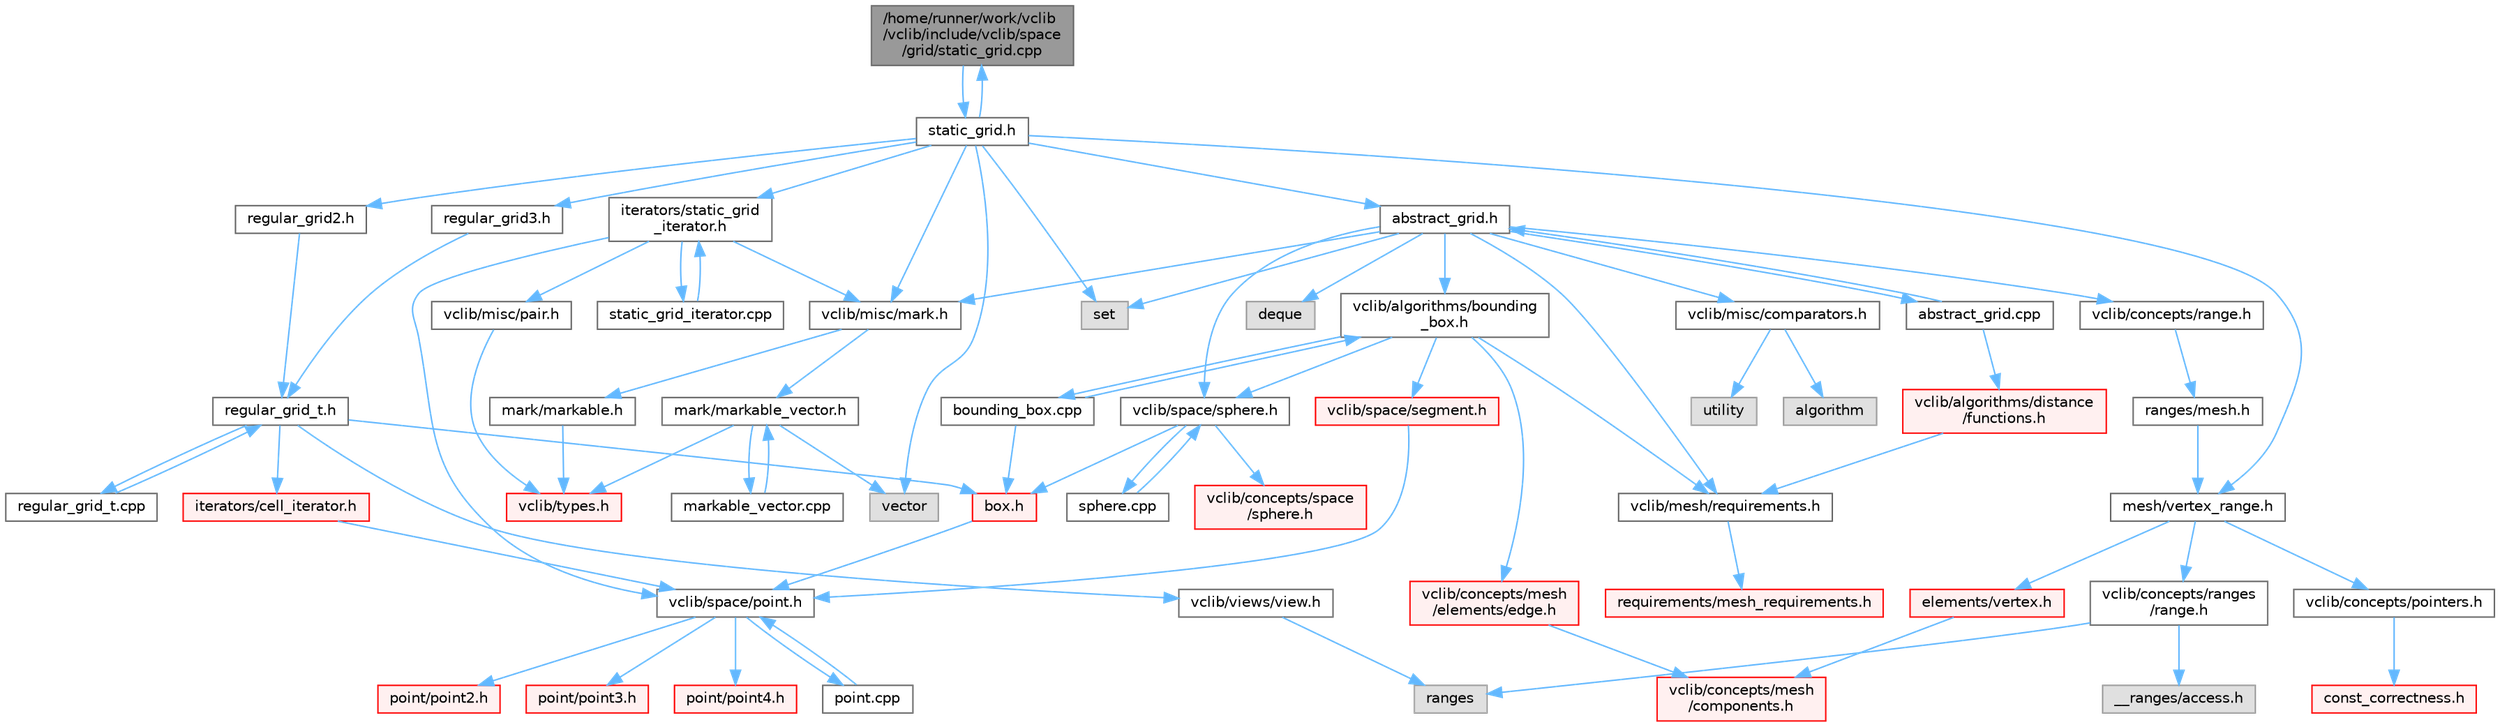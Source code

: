 digraph "/home/runner/work/vclib/vclib/include/vclib/space/grid/static_grid.cpp"
{
 // LATEX_PDF_SIZE
  bgcolor="transparent";
  edge [fontname=Helvetica,fontsize=10,labelfontname=Helvetica,labelfontsize=10];
  node [fontname=Helvetica,fontsize=10,shape=box,height=0.2,width=0.4];
  Node1 [label="/home/runner/work/vclib\l/vclib/include/vclib/space\l/grid/static_grid.cpp",height=0.2,width=0.4,color="gray40", fillcolor="grey60", style="filled", fontcolor="black",tooltip=" "];
  Node1 -> Node2 [color="steelblue1",style="solid"];
  Node2 [label="static_grid.h",height=0.2,width=0.4,color="grey40", fillcolor="white", style="filled",URL="$static__grid_8h.html",tooltip=" "];
  Node2 -> Node3 [color="steelblue1",style="solid"];
  Node3 [label="set",height=0.2,width=0.4,color="grey60", fillcolor="#E0E0E0", style="filled",tooltip=" "];
  Node2 -> Node4 [color="steelblue1",style="solid"];
  Node4 [label="vector",height=0.2,width=0.4,color="grey60", fillcolor="#E0E0E0", style="filled",tooltip=" "];
  Node2 -> Node5 [color="steelblue1",style="solid"];
  Node5 [label="vclib/misc/mark.h",height=0.2,width=0.4,color="grey40", fillcolor="white", style="filled",URL="$misc_2mark_8h.html",tooltip=" "];
  Node5 -> Node6 [color="steelblue1",style="solid"];
  Node6 [label="mark/markable.h",height=0.2,width=0.4,color="grey40", fillcolor="white", style="filled",URL="$markable_8h.html",tooltip=" "];
  Node6 -> Node7 [color="steelblue1",style="solid"];
  Node7 [label="vclib/types.h",height=0.2,width=0.4,color="red", fillcolor="#FFF0F0", style="filled",URL="$types_8h.html",tooltip=" "];
  Node5 -> Node18 [color="steelblue1",style="solid"];
  Node18 [label="mark/markable_vector.h",height=0.2,width=0.4,color="grey40", fillcolor="white", style="filled",URL="$markable__vector_8h.html",tooltip=" "];
  Node18 -> Node4 [color="steelblue1",style="solid"];
  Node18 -> Node7 [color="steelblue1",style="solid"];
  Node18 -> Node19 [color="steelblue1",style="solid"];
  Node19 [label="markable_vector.cpp",height=0.2,width=0.4,color="grey40", fillcolor="white", style="filled",URL="$markable__vector_8cpp.html",tooltip=" "];
  Node19 -> Node18 [color="steelblue1",style="solid"];
  Node2 -> Node20 [color="steelblue1",style="solid"];
  Node20 [label="abstract_grid.h",height=0.2,width=0.4,color="grey40", fillcolor="white", style="filled",URL="$abstract__grid_8h.html",tooltip=" "];
  Node20 -> Node21 [color="steelblue1",style="solid"];
  Node21 [label="deque",height=0.2,width=0.4,color="grey60", fillcolor="#E0E0E0", style="filled",tooltip=" "];
  Node20 -> Node3 [color="steelblue1",style="solid"];
  Node20 -> Node22 [color="steelblue1",style="solid"];
  Node22 [label="vclib/algorithms/bounding\l_box.h",height=0.2,width=0.4,color="grey40", fillcolor="white", style="filled",URL="$algorithms_2bounding__box_8h.html",tooltip=" "];
  Node22 -> Node23 [color="steelblue1",style="solid"];
  Node23 [label="vclib/concepts/mesh\l/elements/edge.h",height=0.2,width=0.4,color="red", fillcolor="#FFF0F0", style="filled",URL="$concepts_2mesh_2elements_2edge_8h.html",tooltip=" "];
  Node23 -> Node24 [color="steelblue1",style="solid"];
  Node24 [label="vclib/concepts/mesh\l/components.h",height=0.2,width=0.4,color="red", fillcolor="#FFF0F0", style="filled",URL="$concepts_2mesh_2components_8h.html",tooltip=" "];
  Node22 -> Node70 [color="steelblue1",style="solid"];
  Node70 [label="vclib/mesh/requirements.h",height=0.2,width=0.4,color="grey40", fillcolor="white", style="filled",URL="$requirements_8h.html",tooltip=" "];
  Node70 -> Node71 [color="steelblue1",style="solid"];
  Node71 [label="requirements/mesh_requirements.h",height=0.2,width=0.4,color="red", fillcolor="#FFF0F0", style="filled",URL="$mesh__requirements_8h.html",tooltip=" "];
  Node22 -> Node189 [color="steelblue1",style="solid"];
  Node189 [label="vclib/space/segment.h",height=0.2,width=0.4,color="red", fillcolor="#FFF0F0", style="filled",URL="$space_2segment_8h.html",tooltip=" "];
  Node189 -> Node49 [color="steelblue1",style="solid"];
  Node49 [label="vclib/space/point.h",height=0.2,width=0.4,color="grey40", fillcolor="white", style="filled",URL="$space_2point_8h.html",tooltip=" "];
  Node49 -> Node50 [color="steelblue1",style="solid"];
  Node50 [label="point/point2.h",height=0.2,width=0.4,color="red", fillcolor="#FFF0F0", style="filled",URL="$point2_8h.html",tooltip=" "];
  Node49 -> Node51 [color="steelblue1",style="solid"];
  Node51 [label="point/point3.h",height=0.2,width=0.4,color="red", fillcolor="#FFF0F0", style="filled",URL="$point3_8h.html",tooltip=" "];
  Node49 -> Node33 [color="steelblue1",style="solid"];
  Node33 [label="point/point4.h",height=0.2,width=0.4,color="red", fillcolor="#FFF0F0", style="filled",URL="$point4_8h.html",tooltip=" "];
  Node49 -> Node52 [color="steelblue1",style="solid"];
  Node52 [label="point.cpp",height=0.2,width=0.4,color="grey40", fillcolor="white", style="filled",URL="$point_8cpp.html",tooltip=" "];
  Node52 -> Node49 [color="steelblue1",style="solid"];
  Node22 -> Node192 [color="steelblue1",style="solid"];
  Node192 [label="vclib/space/sphere.h",height=0.2,width=0.4,color="grey40", fillcolor="white", style="filled",URL="$space_2sphere_8h.html",tooltip=" "];
  Node192 -> Node193 [color="steelblue1",style="solid"];
  Node193 [label="vclib/concepts/space\l/sphere.h",height=0.2,width=0.4,color="red", fillcolor="#FFF0F0", style="filled",URL="$concepts_2space_2sphere_8h.html",tooltip=" "];
  Node192 -> Node194 [color="steelblue1",style="solid"];
  Node194 [label="box.h",height=0.2,width=0.4,color="red", fillcolor="#FFF0F0", style="filled",URL="$space_2box_8h.html",tooltip=" "];
  Node194 -> Node49 [color="steelblue1",style="solid"];
  Node192 -> Node199 [color="steelblue1",style="solid"];
  Node199 [label="sphere.cpp",height=0.2,width=0.4,color="grey40", fillcolor="white", style="filled",URL="$space_2sphere_8cpp.html",tooltip=" "];
  Node199 -> Node192 [color="steelblue1",style="solid"];
  Node22 -> Node200 [color="steelblue1",style="solid"];
  Node200 [label="bounding_box.cpp",height=0.2,width=0.4,color="grey40", fillcolor="white", style="filled",URL="$algorithms_2bounding__box_8cpp.html",tooltip=" "];
  Node200 -> Node22 [color="steelblue1",style="solid"];
  Node200 -> Node194 [color="steelblue1",style="solid"];
  Node20 -> Node201 [color="steelblue1",style="solid"];
  Node201 [label="vclib/concepts/range.h",height=0.2,width=0.4,color="grey40", fillcolor="white", style="filled",URL="$range_8h.html",tooltip=" "];
  Node201 -> Node202 [color="steelblue1",style="solid"];
  Node202 [label="ranges/mesh.h",height=0.2,width=0.4,color="grey40", fillcolor="white", style="filled",URL="$concepts_2ranges_2mesh_8h.html",tooltip=" "];
  Node202 -> Node203 [color="steelblue1",style="solid"];
  Node203 [label="mesh/vertex_range.h",height=0.2,width=0.4,color="grey40", fillcolor="white", style="filled",URL="$vertex__range_8h.html",tooltip=" "];
  Node203 -> Node204 [color="steelblue1",style="solid"];
  Node204 [label="vclib/concepts/pointers.h",height=0.2,width=0.4,color="grey40", fillcolor="white", style="filled",URL="$concepts_2pointers_8h.html",tooltip=" "];
  Node204 -> Node205 [color="steelblue1",style="solid"];
  Node205 [label="const_correctness.h",height=0.2,width=0.4,color="red", fillcolor="#FFF0F0", style="filled",URL="$concepts_2const__correctness_8h.html",tooltip=" "];
  Node203 -> Node206 [color="steelblue1",style="solid"];
  Node206 [label="vclib/concepts/ranges\l/range.h",height=0.2,width=0.4,color="grey40", fillcolor="white", style="filled",URL="$ranges_2range_8h.html",tooltip=" "];
  Node206 -> Node207 [color="steelblue1",style="solid"];
  Node207 [label="__ranges/access.h",height=0.2,width=0.4,color="grey60", fillcolor="#E0E0E0", style="filled",tooltip=" "];
  Node206 -> Node99 [color="steelblue1",style="solid"];
  Node99 [label="ranges",height=0.2,width=0.4,color="grey60", fillcolor="#E0E0E0", style="filled",tooltip=" "];
  Node203 -> Node80 [color="steelblue1",style="solid"];
  Node80 [label="elements/vertex.h",height=0.2,width=0.4,color="red", fillcolor="#FFF0F0", style="filled",URL="$concepts_2mesh_2elements_2vertex_8h.html",tooltip=" "];
  Node80 -> Node24 [color="steelblue1",style="solid"];
  Node20 -> Node70 [color="steelblue1",style="solid"];
  Node20 -> Node208 [color="steelblue1",style="solid"];
  Node208 [label="vclib/misc/comparators.h",height=0.2,width=0.4,color="grey40", fillcolor="white", style="filled",URL="$comparators_8h.html",tooltip=" "];
  Node208 -> Node102 [color="steelblue1",style="solid"];
  Node102 [label="algorithm",height=0.2,width=0.4,color="grey60", fillcolor="#E0E0E0", style="filled",tooltip=" "];
  Node208 -> Node209 [color="steelblue1",style="solid"];
  Node209 [label="utility",height=0.2,width=0.4,color="grey60", fillcolor="#E0E0E0", style="filled",tooltip=" "];
  Node20 -> Node5 [color="steelblue1",style="solid"];
  Node20 -> Node192 [color="steelblue1",style="solid"];
  Node20 -> Node210 [color="steelblue1",style="solid"];
  Node210 [label="abstract_grid.cpp",height=0.2,width=0.4,color="grey40", fillcolor="white", style="filled",URL="$abstract__grid_8cpp.html",tooltip=" "];
  Node210 -> Node20 [color="steelblue1",style="solid"];
  Node210 -> Node211 [color="steelblue1",style="solid"];
  Node211 [label="vclib/algorithms/distance\l/functions.h",height=0.2,width=0.4,color="red", fillcolor="#FFF0F0", style="filled",URL="$distance_2functions_8h.html",tooltip=" "];
  Node211 -> Node70 [color="steelblue1",style="solid"];
  Node2 -> Node246 [color="steelblue1",style="solid"];
  Node246 [label="regular_grid2.h",height=0.2,width=0.4,color="grey40", fillcolor="white", style="filled",URL="$regular__grid2_8h.html",tooltip=" "];
  Node246 -> Node247 [color="steelblue1",style="solid"];
  Node247 [label="regular_grid_t.h",height=0.2,width=0.4,color="grey40", fillcolor="white", style="filled",URL="$regular__grid__t_8h.html",tooltip=" "];
  Node247 -> Node248 [color="steelblue1",style="solid"];
  Node248 [label="iterators/cell_iterator.h",height=0.2,width=0.4,color="red", fillcolor="#FFF0F0", style="filled",URL="$cell__iterator_8h.html",tooltip=" "];
  Node248 -> Node49 [color="steelblue1",style="solid"];
  Node247 -> Node98 [color="steelblue1",style="solid"];
  Node98 [label="vclib/views/view.h",height=0.2,width=0.4,color="grey40", fillcolor="white", style="filled",URL="$view_8h.html",tooltip=" "];
  Node98 -> Node99 [color="steelblue1",style="solid"];
  Node247 -> Node194 [color="steelblue1",style="solid"];
  Node247 -> Node250 [color="steelblue1",style="solid"];
  Node250 [label="regular_grid_t.cpp",height=0.2,width=0.4,color="grey40", fillcolor="white", style="filled",URL="$regular__grid__t_8cpp.html",tooltip=" "];
  Node250 -> Node247 [color="steelblue1",style="solid"];
  Node2 -> Node251 [color="steelblue1",style="solid"];
  Node251 [label="regular_grid3.h",height=0.2,width=0.4,color="grey40", fillcolor="white", style="filled",URL="$regular__grid3_8h.html",tooltip=" "];
  Node251 -> Node247 [color="steelblue1",style="solid"];
  Node2 -> Node252 [color="steelblue1",style="solid"];
  Node252 [label="iterators/static_grid\l_iterator.h",height=0.2,width=0.4,color="grey40", fillcolor="white", style="filled",URL="$static__grid__iterator_8h.html",tooltip=" "];
  Node252 -> Node5 [color="steelblue1",style="solid"];
  Node252 -> Node253 [color="steelblue1",style="solid"];
  Node253 [label="vclib/misc/pair.h",height=0.2,width=0.4,color="grey40", fillcolor="white", style="filled",URL="$pair_8h.html",tooltip=" "];
  Node253 -> Node7 [color="steelblue1",style="solid"];
  Node252 -> Node49 [color="steelblue1",style="solid"];
  Node252 -> Node254 [color="steelblue1",style="solid"];
  Node254 [label="static_grid_iterator.cpp",height=0.2,width=0.4,color="grey40", fillcolor="white", style="filled",URL="$static__grid__iterator_8cpp.html",tooltip=" "];
  Node254 -> Node252 [color="steelblue1",style="solid"];
  Node2 -> Node203 [color="steelblue1",style="solid"];
  Node2 -> Node1 [color="steelblue1",style="solid"];
}
